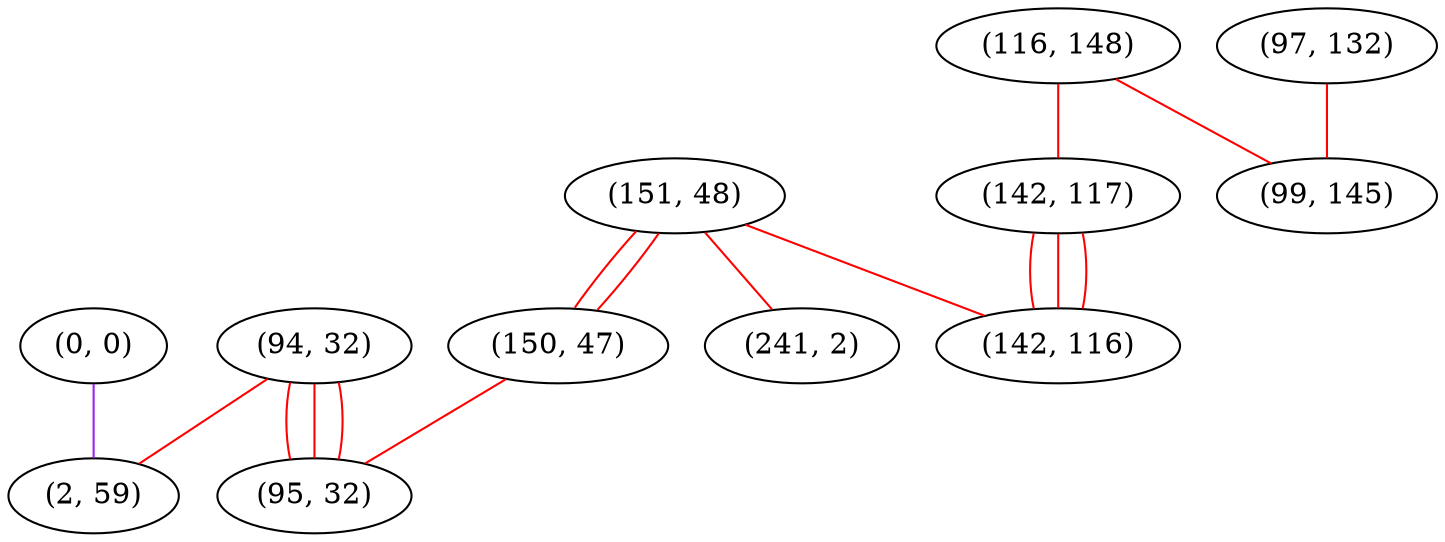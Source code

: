 graph "" {
"(0, 0)";
"(151, 48)";
"(94, 32)";
"(2, 59)";
"(116, 148)";
"(150, 47)";
"(97, 132)";
"(241, 2)";
"(142, 117)";
"(142, 116)";
"(99, 145)";
"(95, 32)";
"(0, 0)" -- "(2, 59)"  [color=purple, key=0, weight=4];
"(151, 48)" -- "(241, 2)"  [color=red, key=0, weight=1];
"(151, 48)" -- "(142, 116)"  [color=red, key=0, weight=1];
"(151, 48)" -- "(150, 47)"  [color=red, key=0, weight=1];
"(151, 48)" -- "(150, 47)"  [color=red, key=1, weight=1];
"(94, 32)" -- "(95, 32)"  [color=red, key=0, weight=1];
"(94, 32)" -- "(95, 32)"  [color=red, key=1, weight=1];
"(94, 32)" -- "(95, 32)"  [color=red, key=2, weight=1];
"(94, 32)" -- "(2, 59)"  [color=red, key=0, weight=1];
"(116, 148)" -- "(99, 145)"  [color=red, key=0, weight=1];
"(116, 148)" -- "(142, 117)"  [color=red, key=0, weight=1];
"(150, 47)" -- "(95, 32)"  [color=red, key=0, weight=1];
"(97, 132)" -- "(99, 145)"  [color=red, key=0, weight=1];
"(142, 117)" -- "(142, 116)"  [color=red, key=0, weight=1];
"(142, 117)" -- "(142, 116)"  [color=red, key=1, weight=1];
"(142, 117)" -- "(142, 116)"  [color=red, key=2, weight=1];
}

